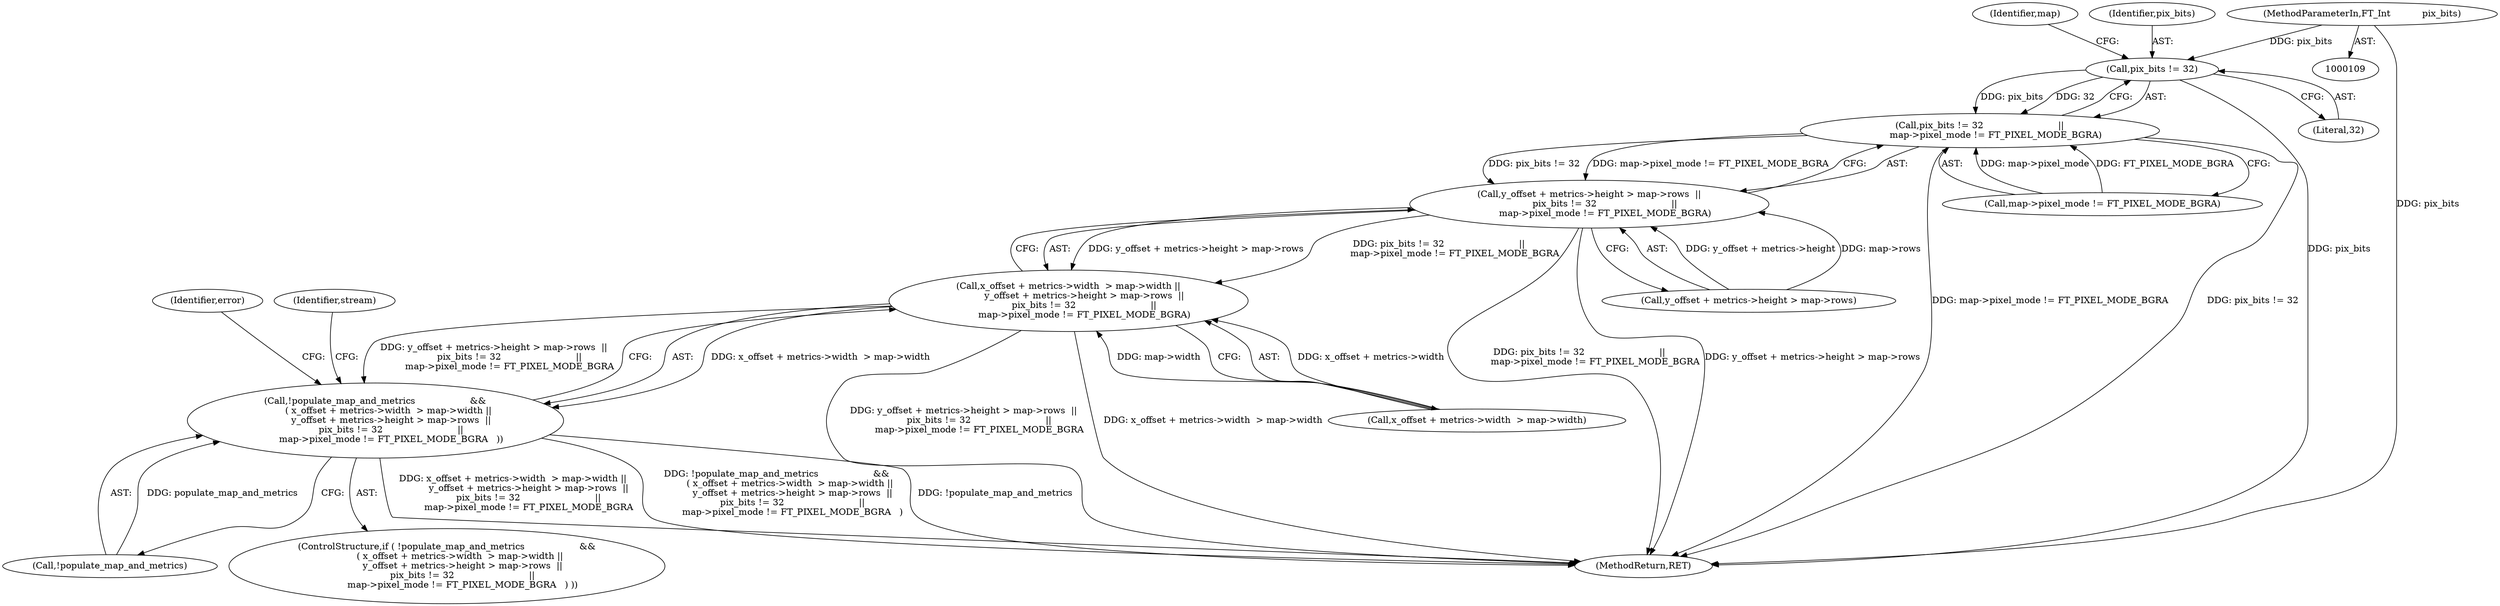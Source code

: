 digraph "1_savannah_b3500af717010137046ec4076d1e1c0641e33727_6@del" {
"1000183" [label="(Call,pix_bits != 32)"];
"1000113" [label="(MethodParameterIn,FT_Int           pix_bits)"];
"1000182" [label="(Call,pix_bits != 32                          ||\n           map->pixel_mode != FT_PIXEL_MODE_BGRA)"];
"1000172" [label="(Call,y_offset + metrics->height > map->rows  ||\n           pix_bits != 32                          ||\n           map->pixel_mode != FT_PIXEL_MODE_BGRA)"];
"1000162" [label="(Call,x_offset + metrics->width  > map->width ||\n           y_offset + metrics->height > map->rows  ||\n           pix_bits != 32                          ||\n           map->pixel_mode != FT_PIXEL_MODE_BGRA)"];
"1000159" [label="(Call,!populate_map_and_metrics                   &&\n         ( x_offset + metrics->width  > map->width ||\n           y_offset + metrics->height > map->rows  ||\n           pix_bits != 32                          ||\n           map->pixel_mode != FT_PIXEL_MODE_BGRA   ))"];
"1000184" [label="(Identifier,pix_bits)"];
"1000162" [label="(Call,x_offset + metrics->width  > map->width ||\n           y_offset + metrics->height > map->rows  ||\n           pix_bits != 32                          ||\n           map->pixel_mode != FT_PIXEL_MODE_BGRA)"];
"1000173" [label="(Call,y_offset + metrics->height > map->rows)"];
"1000188" [label="(Identifier,map)"];
"1000172" [label="(Call,y_offset + metrics->height > map->rows  ||\n           pix_bits != 32                          ||\n           map->pixel_mode != FT_PIXEL_MODE_BGRA)"];
"1000193" [label="(Identifier,error)"];
"1000113" [label="(MethodParameterIn,FT_Int           pix_bits)"];
"1000186" [label="(Call,map->pixel_mode != FT_PIXEL_MODE_BGRA)"];
"1000159" [label="(Call,!populate_map_and_metrics                   &&\n         ( x_offset + metrics->width  > map->width ||\n           y_offset + metrics->height > map->rows  ||\n           pix_bits != 32                          ||\n           map->pixel_mode != FT_PIXEL_MODE_BGRA   ))"];
"1000542" [label="(MethodReturn,RET)"];
"1000199" [label="(Identifier,stream)"];
"1000163" [label="(Call,x_offset + metrics->width  > map->width)"];
"1000158" [label="(ControlStructure,if ( !populate_map_and_metrics                   &&\n         ( x_offset + metrics->width  > map->width ||\n           y_offset + metrics->height > map->rows  ||\n           pix_bits != 32                          ||\n           map->pixel_mode != FT_PIXEL_MODE_BGRA   ) ))"];
"1000182" [label="(Call,pix_bits != 32                          ||\n           map->pixel_mode != FT_PIXEL_MODE_BGRA)"];
"1000185" [label="(Literal,32)"];
"1000160" [label="(Call,!populate_map_and_metrics)"];
"1000183" [label="(Call,pix_bits != 32)"];
"1000183" -> "1000182"  [label="AST: "];
"1000183" -> "1000185"  [label="CFG: "];
"1000184" -> "1000183"  [label="AST: "];
"1000185" -> "1000183"  [label="AST: "];
"1000188" -> "1000183"  [label="CFG: "];
"1000182" -> "1000183"  [label="CFG: "];
"1000183" -> "1000542"  [label="DDG: pix_bits"];
"1000183" -> "1000182"  [label="DDG: pix_bits"];
"1000183" -> "1000182"  [label="DDG: 32"];
"1000113" -> "1000183"  [label="DDG: pix_bits"];
"1000113" -> "1000109"  [label="AST: "];
"1000113" -> "1000542"  [label="DDG: pix_bits"];
"1000182" -> "1000172"  [label="AST: "];
"1000182" -> "1000186"  [label="CFG: "];
"1000186" -> "1000182"  [label="AST: "];
"1000172" -> "1000182"  [label="CFG: "];
"1000182" -> "1000542"  [label="DDG: map->pixel_mode != FT_PIXEL_MODE_BGRA"];
"1000182" -> "1000542"  [label="DDG: pix_bits != 32"];
"1000182" -> "1000172"  [label="DDG: pix_bits != 32"];
"1000182" -> "1000172"  [label="DDG: map->pixel_mode != FT_PIXEL_MODE_BGRA"];
"1000186" -> "1000182"  [label="DDG: map->pixel_mode"];
"1000186" -> "1000182"  [label="DDG: FT_PIXEL_MODE_BGRA"];
"1000172" -> "1000162"  [label="AST: "];
"1000172" -> "1000173"  [label="CFG: "];
"1000173" -> "1000172"  [label="AST: "];
"1000162" -> "1000172"  [label="CFG: "];
"1000172" -> "1000542"  [label="DDG: pix_bits != 32                          ||\n           map->pixel_mode != FT_PIXEL_MODE_BGRA"];
"1000172" -> "1000542"  [label="DDG: y_offset + metrics->height > map->rows"];
"1000172" -> "1000162"  [label="DDG: y_offset + metrics->height > map->rows"];
"1000172" -> "1000162"  [label="DDG: pix_bits != 32                          ||\n           map->pixel_mode != FT_PIXEL_MODE_BGRA"];
"1000173" -> "1000172"  [label="DDG: y_offset + metrics->height"];
"1000173" -> "1000172"  [label="DDG: map->rows"];
"1000162" -> "1000159"  [label="AST: "];
"1000162" -> "1000163"  [label="CFG: "];
"1000163" -> "1000162"  [label="AST: "];
"1000159" -> "1000162"  [label="CFG: "];
"1000162" -> "1000542"  [label="DDG: y_offset + metrics->height > map->rows  ||\n           pix_bits != 32                          ||\n           map->pixel_mode != FT_PIXEL_MODE_BGRA"];
"1000162" -> "1000542"  [label="DDG: x_offset + metrics->width  > map->width"];
"1000162" -> "1000159"  [label="DDG: x_offset + metrics->width  > map->width"];
"1000162" -> "1000159"  [label="DDG: y_offset + metrics->height > map->rows  ||\n           pix_bits != 32                          ||\n           map->pixel_mode != FT_PIXEL_MODE_BGRA"];
"1000163" -> "1000162"  [label="DDG: x_offset + metrics->width"];
"1000163" -> "1000162"  [label="DDG: map->width"];
"1000159" -> "1000158"  [label="AST: "];
"1000159" -> "1000160"  [label="CFG: "];
"1000160" -> "1000159"  [label="AST: "];
"1000193" -> "1000159"  [label="CFG: "];
"1000199" -> "1000159"  [label="CFG: "];
"1000159" -> "1000542"  [label="DDG: !populate_map_and_metrics                   &&\n         ( x_offset + metrics->width  > map->width ||\n           y_offset + metrics->height > map->rows  ||\n           pix_bits != 32                          ||\n           map->pixel_mode != FT_PIXEL_MODE_BGRA   )"];
"1000159" -> "1000542"  [label="DDG: !populate_map_and_metrics"];
"1000159" -> "1000542"  [label="DDG: x_offset + metrics->width  > map->width ||\n           y_offset + metrics->height > map->rows  ||\n           pix_bits != 32                          ||\n           map->pixel_mode != FT_PIXEL_MODE_BGRA"];
"1000160" -> "1000159"  [label="DDG: populate_map_and_metrics"];
}
